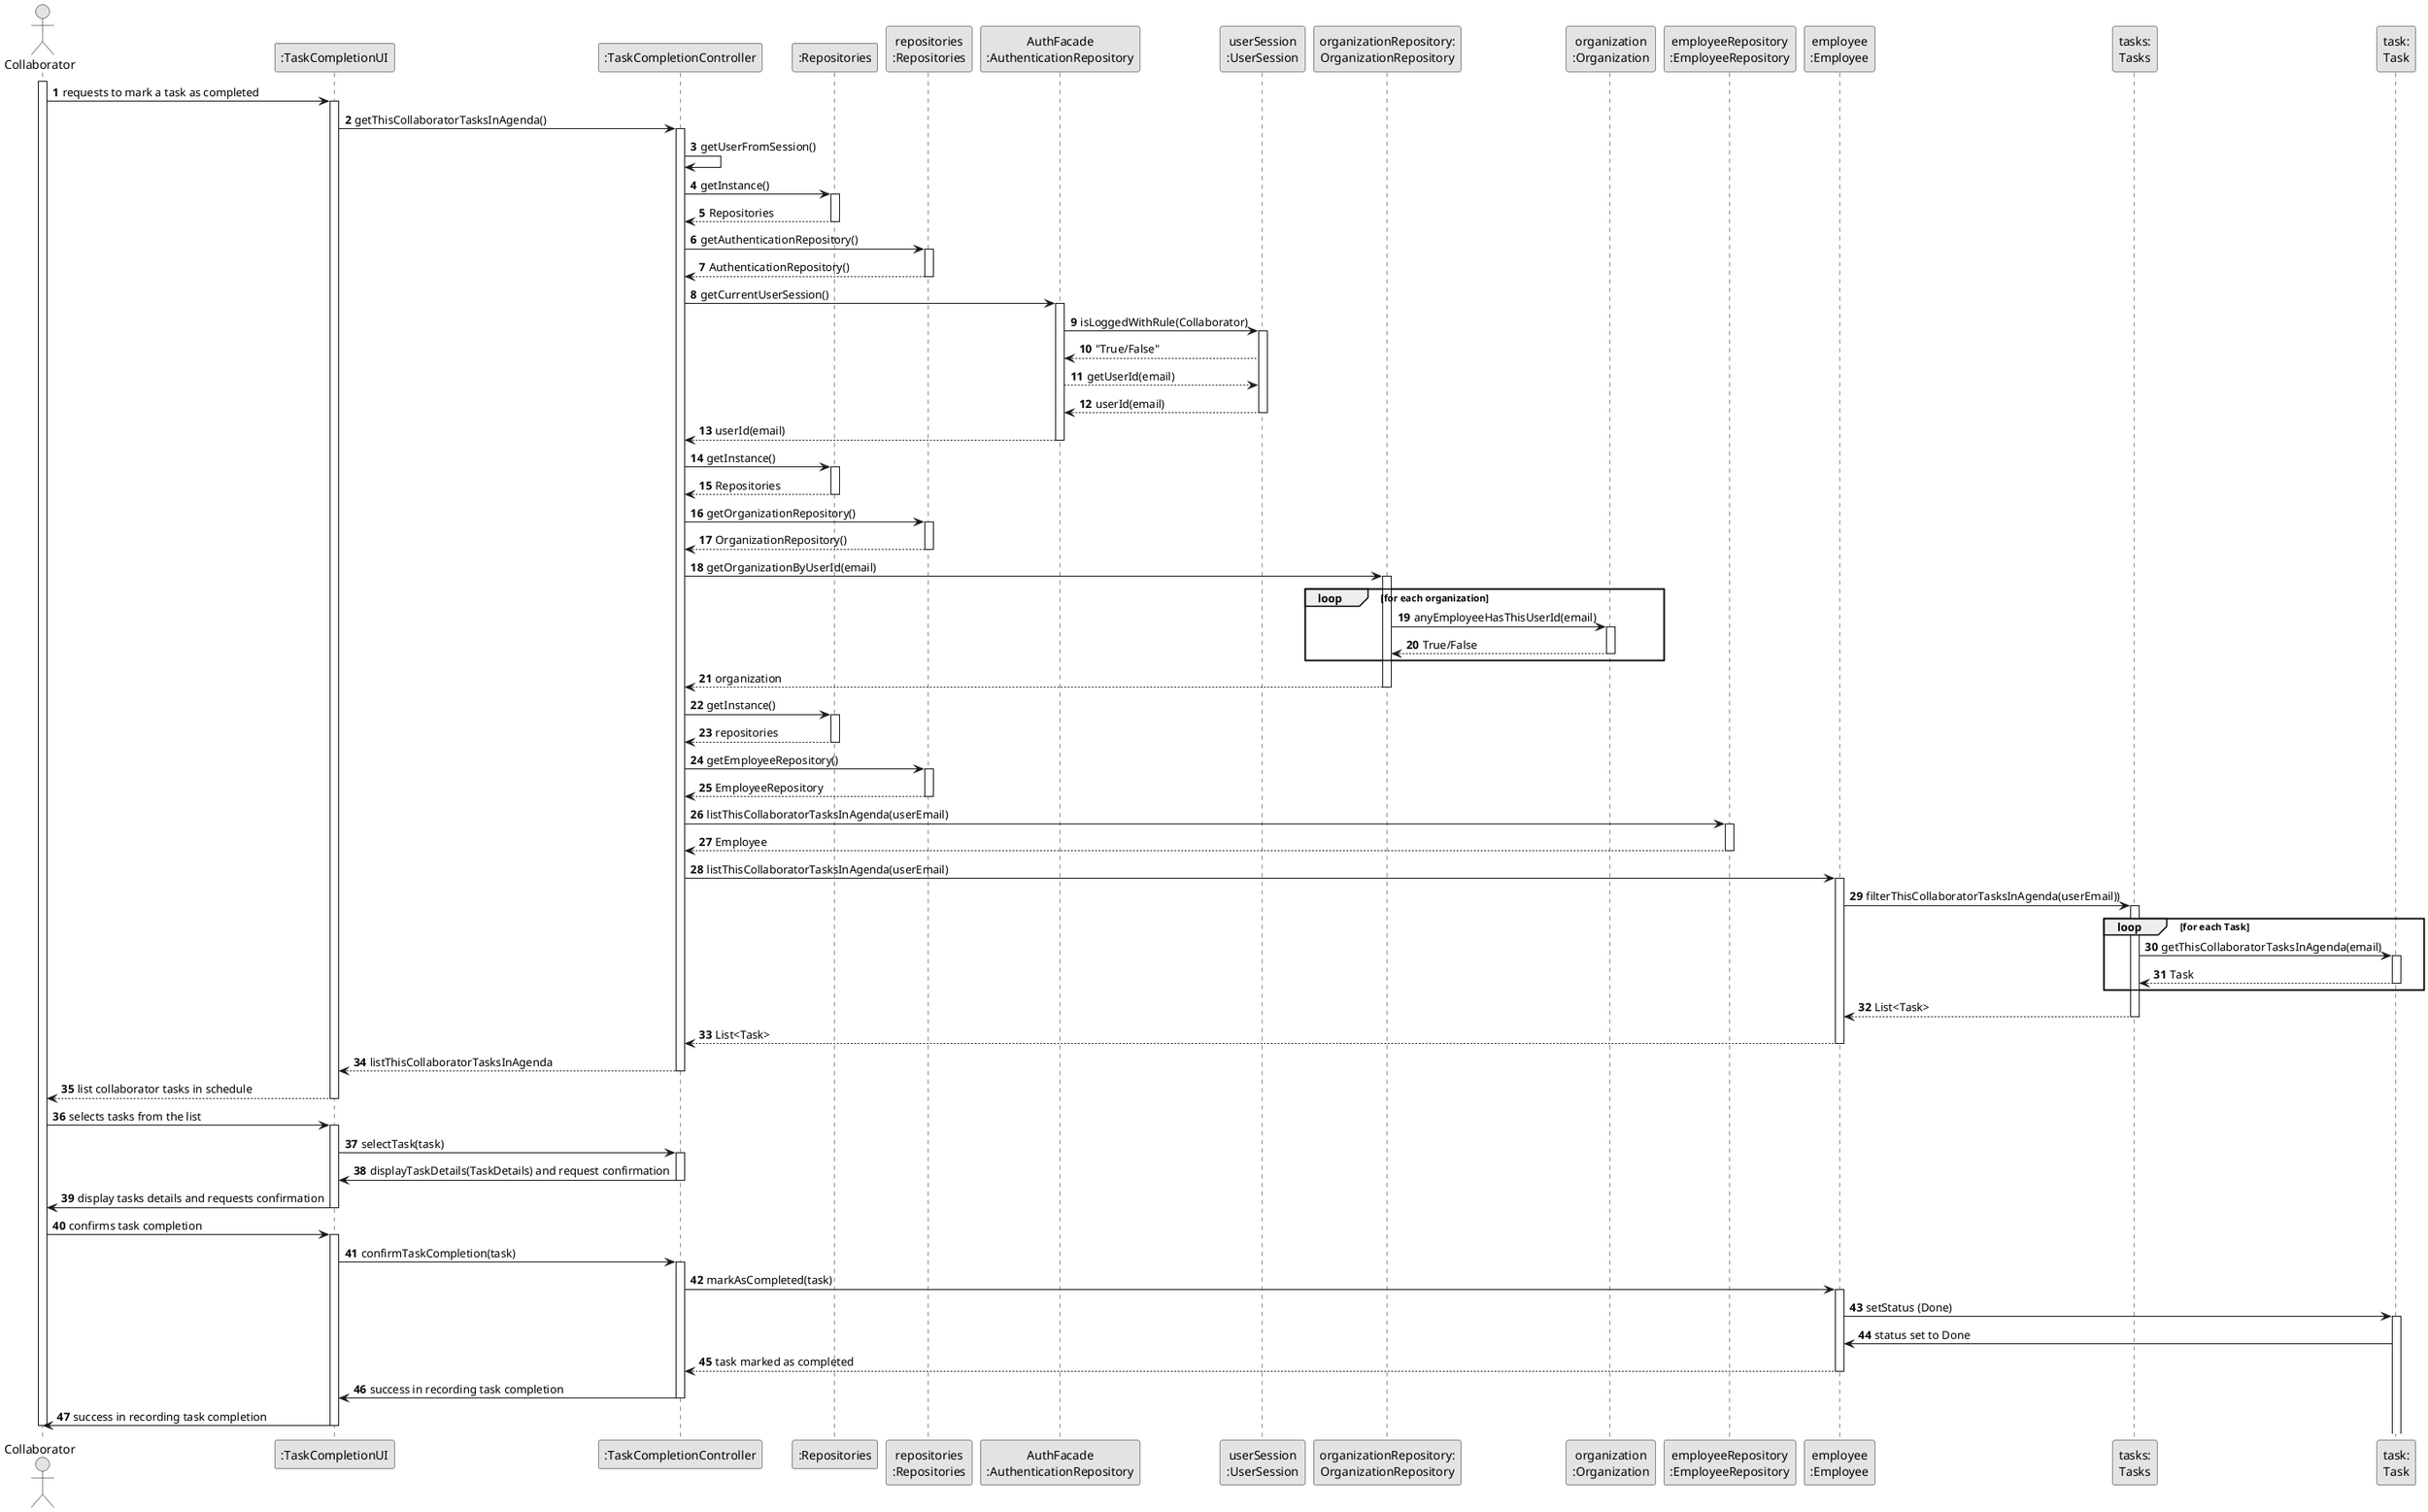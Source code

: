 @startuml
skinparam monochrome true
skinparam packageStyle rectangle
skinparam shadowing false

autonumber

'hide footbox
actor "Collaborator" as ADM
participant ":TaskCompletionUI" as UI
participant ":TaskCompletionController" as CTRL
participant ":Repositories" as RepositorySingleton
participant "repositories\n:Repositories" as PLAT
participant "AuthFacade\n:AuthenticationRepository" as AUTHREP
participant "userSession\n:UserSession" as USER
participant "organizationRepository:\nOrganizationRepository" as OrganizationRepository
participant "organization\n:Organization" as ORG
participant "employeeRepository\n:EmployeeRepository" as EMPREP
participant "employee\n:Employee" as EMP
participant "tasks:\nTasks" as TASKS
participant "task:\nTask" as TASK


activate ADM

ADM -> UI : requests to mark a task as completed
    activate UI

UI -> CTRL : getThisCollaboratorTasksInAgenda()
    activate CTRL
CTRL -> CTRL : getUserFromSession()
        CTRL -> RepositorySingleton : getInstance()
        activate RepositorySingleton
        CTRL <-- RepositorySingleton : Repositories
        deactivate RepositorySingleton
        CTRL -> PLAT : getAuthenticationRepository()
        activate PLAT
        CTRL <-- PLAT : AuthenticationRepository()
        deactivate PLAT
        CTRL -> AUTHREP : getCurrentUserSession()
        activate AUTHREP
            AUTHREP -> USER : isLoggedWithRule(Collaborator)
            activate USER
            AUTHREP <-- USER : "True/False"
            AUTHREP --> USER : getUserId(email)
            AUTHREP <-- USER : userId(email)
            deactivate USER
        CTRL <-- AUTHREP : userId(email)
        deactivate AUTHREP

        CTRL -> RepositorySingleton : getInstance()
        activate RepositorySingleton
        CTRL <-- RepositorySingleton : Repositories
        deactivate RepositorySingleton
        CTRL -> PLAT : getOrganizationRepository()
        activate PLAT
        CTRL <-- PLAT : OrganizationRepository()
        deactivate PLAT
        CTRL -> OrganizationRepository :getOrganizationByUserId(email)
        activate OrganizationRepository
            loop for each organization
            OrganizationRepository -> ORG : anyEmployeeHasThisUserId(email)
            activate ORG
            OrganizationRepository <-- ORG : True/False
            deactivate ORG
            end loop
        CTRL <-- OrganizationRepository : organization
        deactivate OrganizationRepository


        CTRL -> RepositorySingleton : getInstance()
        activate RepositorySingleton
        CTRL <-- RepositorySingleton : repositories
        deactivate RepositorySingleton

        CTRL -> PLAT : getEmployeeRepository()
                activate PLAT
                CTRL <-- PLAT : EmployeeRepository
                deactivate PLAT
                CTRL -> EMPREP : listThisCollaboratorTasksInAgenda(userEmail)
                activate EMPREP
                CTRL <-- EMPREP : Employee
                deactivate EMPREP
                CTRL -> EMP : listThisCollaboratorTasksInAgenda(userEmail)
                activate EMP
                    EMP -> TASKS : filterThisCollaboratorTasksInAgenda(userEmail))
                    activate TASKS
                        loop for each Task
                                    TASKS -> TASK : getThisCollaboratorTasksInAgenda(email)
                                    activate TASK
                                    TASKS <-- TASK : Task
                                    deactivate TASK
                                    end loop
                    EMP<-- TASKS : List<Task>
                    deactivate TASKS
                CTRL <-- EMP : List<Task>
                deactivate EMP
            UI <-- CTRL : listThisCollaboratorTasksInAgenda
            deactivate CTRL
        ADM <-- UI : list collaborator tasks in schedule
        deactivate UI

ADM -> UI : selects tasks from the list
activate UI

UI -> CTRL: selectTask(task)
activate CTRL



CTRL -> UI: displayTaskDetails(TaskDetails) and request confirmation
deactivate CTRL

UI -> ADM: display tasks details and requests confirmation
deactivate UI

ADM -> UI: confirms task completion
activate UI

UI -> CTRL: confirmTaskCompletion(task)
activate CTRL

CTRL -> EMP: markAsCompleted(task)
activate EMP

EMP -> TASK: setStatus (Done)
activate TASK

TASK -> EMP: status set to Done


EMP  --> CTRL: task marked as completed
deactivate EMP

CTRL -> UI: success in recording task completion
deactivate CTRL

UI -> ADM: success in recording task completion
deactivate UI

deactivate ADM

@enduml

